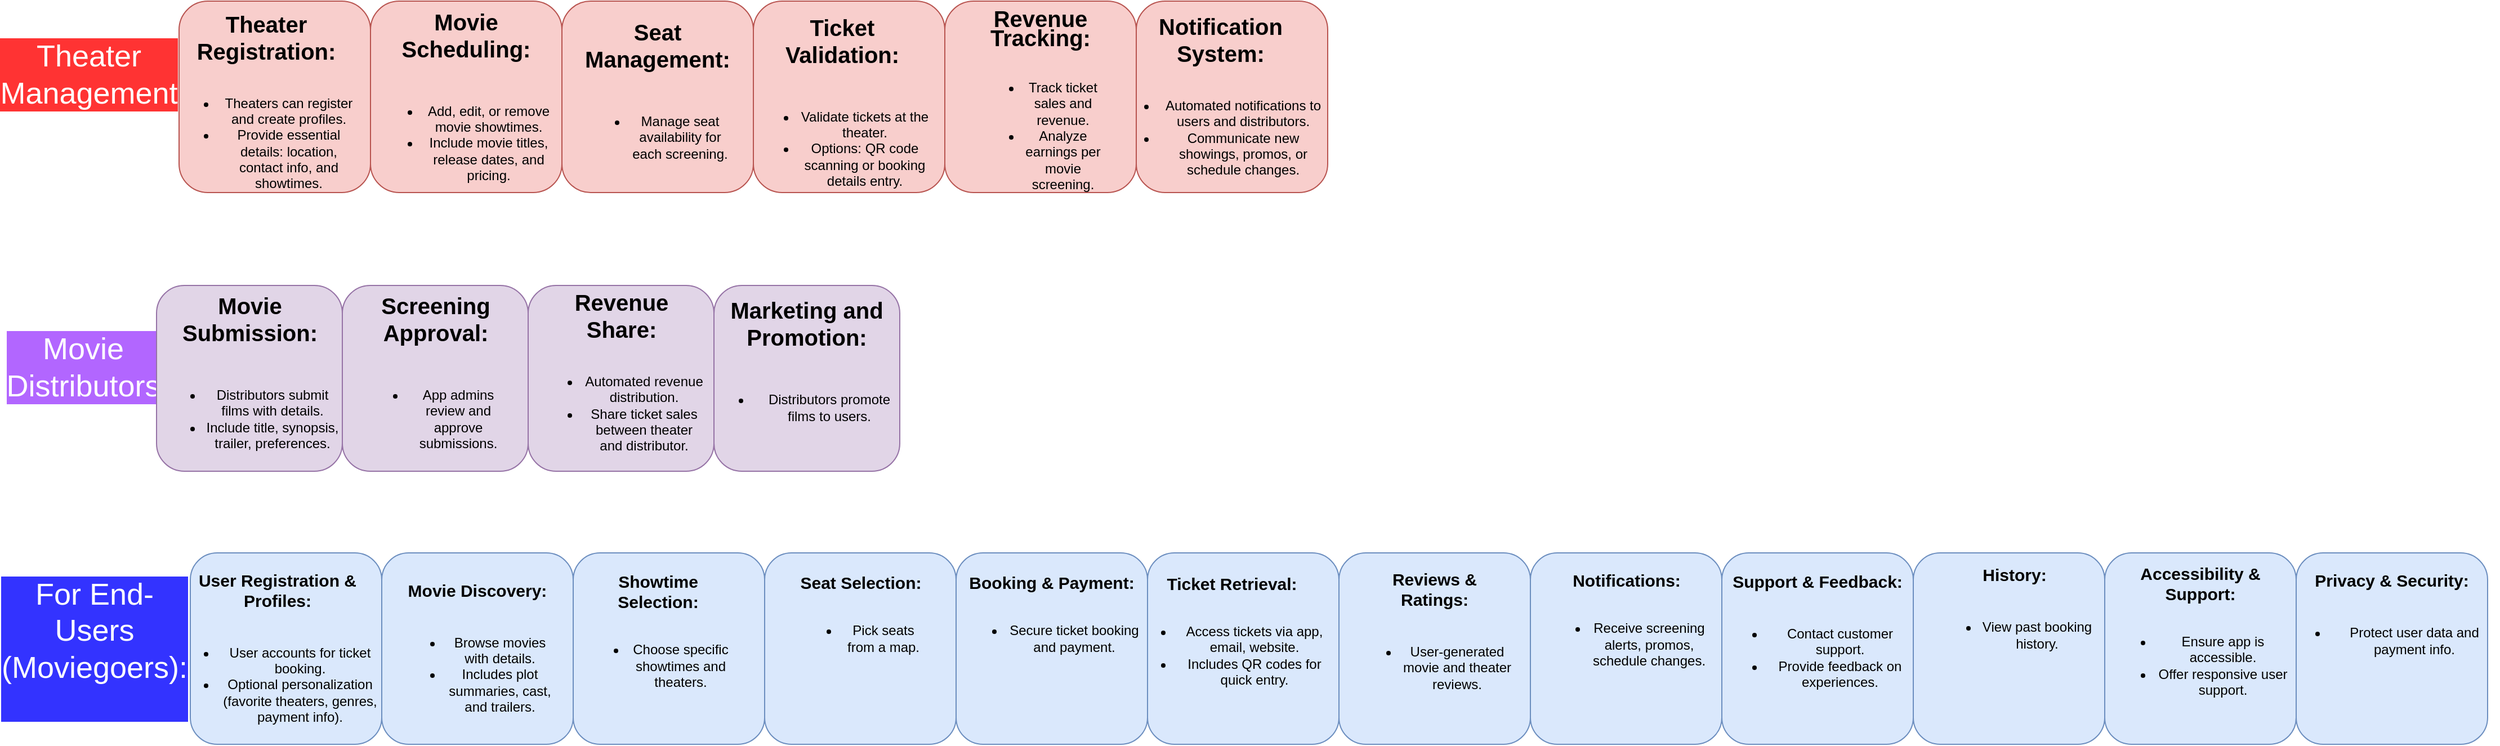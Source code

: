 <mxfile version="22.0.8" type="github">
  <diagram name="Page-1" id="eiiIvkyjF3ZbP1Ql9cUi">
    <mxGraphModel dx="1434" dy="1850" grid="1" gridSize="10" guides="1" tooltips="1" connect="1" arrows="1" fold="1" page="1" pageScale="1" pageWidth="850" pageHeight="1100" math="0" shadow="0">
      <root>
        <mxCell id="0" />
        <mxCell id="1" parent="0" />
        <mxCell id="7C7pXXn5ffuzZRnf7ZwT-7" value="&lt;font color=&quot;#ffffff&quot;&gt;Theater Management&lt;/font&gt;" style="text;strokeColor=none;align=center;fillColor=none;html=1;verticalAlign=middle;whiteSpace=wrap;rounded=0;fontSize=27;labelBackgroundColor=#FF3333;" vertex="1" parent="1">
          <mxGeometry x="40" y="20" width="80" height="30" as="geometry" />
        </mxCell>
        <mxCell id="7C7pXXn5ffuzZRnf7ZwT-12" value="" style="whiteSpace=wrap;html=1;aspect=fixed;fillColor=#F8CECC;strokeColor=#b85450;direction=north;rounded=1;" vertex="1" parent="1">
          <mxGeometry x="160" y="-30" width="170" height="170" as="geometry" />
        </mxCell>
        <mxCell id="7C7pXXn5ffuzZRnf7ZwT-21" value="&lt;div&gt;&lt;b&gt;&lt;font style=&quot;font-size: 20px;&quot;&gt;Theater Registration:&lt;/font&gt;&lt;/b&gt;&lt;/div&gt;&lt;div&gt;&lt;br&gt;&lt;/div&gt;&lt;div&gt;&lt;ul&gt;&lt;li&gt;Theaters can register and create profiles.&lt;/li&gt;&lt;li&gt;Provide essential details: location, contact info, and showtimes.&lt;/li&gt;&lt;/ul&gt;&lt;/div&gt;" style="text;strokeColor=none;align=center;fillColor=none;html=1;verticalAlign=middle;whiteSpace=wrap;rounded=0;" vertex="1" parent="1">
          <mxGeometry x="155" y="-5" width="165" height="140" as="geometry" />
        </mxCell>
        <mxCell id="7C7pXXn5ffuzZRnf7ZwT-22" value="" style="whiteSpace=wrap;html=1;aspect=fixed;fillColor=#F8CECC;strokeColor=#b85450;rounded=1;" vertex="1" parent="1">
          <mxGeometry x="330" y="-30" width="170" height="170" as="geometry" />
        </mxCell>
        <mxCell id="7C7pXXn5ffuzZRnf7ZwT-23" value="&lt;div style=&quot;font-size: 20px;&quot;&gt;&lt;b style=&quot;&quot;&gt;&lt;font style=&quot;font-size: 20px;&quot;&gt;Movie Scheduling:&lt;/font&gt;&lt;/b&gt;&lt;/div&gt;&lt;div style=&quot;font-size: 20px;&quot;&gt;&lt;br&gt;&lt;/div&gt;&lt;div&gt;&lt;ul&gt;&lt;li&gt;Add, edit, or remove movie showtimes.&lt;/li&gt;&lt;li&gt;Include movie titles, release dates, and pricing.&lt;/li&gt;&lt;/ul&gt;&lt;/div&gt;" style="text;strokeColor=none;align=center;fillColor=none;html=1;verticalAlign=middle;whiteSpace=wrap;rounded=0;fontSize=12;fontFamily=Helvetica;fontColor=default;" vertex="1" parent="1">
          <mxGeometry x="336.25" y="50" width="157.5" height="20" as="geometry" />
        </mxCell>
        <mxCell id="7C7pXXn5ffuzZRnf7ZwT-24" value="" style="whiteSpace=wrap;html=1;aspect=fixed;fillColor=#F8CECC;strokeColor=#b85450;rounded=1;" vertex="1" parent="1">
          <mxGeometry x="500" y="-30" width="170" height="170" as="geometry" />
        </mxCell>
        <mxCell id="7C7pXXn5ffuzZRnf7ZwT-25" value="&lt;div style=&quot;font-size: 20px;&quot;&gt;&lt;b style=&quot;&quot;&gt;&lt;font style=&quot;font-size: 20px;&quot;&gt;Seat Management:&lt;/font&gt;&lt;/b&gt;&lt;/div&gt;&lt;div style=&quot;font-size: 20px;&quot;&gt;&lt;br&gt;&lt;/div&gt;&lt;div&gt;&lt;ul&gt;&lt;li&gt;Manage seat availability for each screening.&lt;/li&gt;&lt;/ul&gt;&lt;/div&gt;" style="text;strokeColor=none;align=center;fillColor=none;html=1;verticalAlign=middle;whiteSpace=wrap;rounded=0;fontSize=12;fontFamily=Helvetica;fontColor=default;" vertex="1" parent="1">
          <mxGeometry x="525" y="40" width="120" height="30" as="geometry" />
        </mxCell>
        <mxCell id="7C7pXXn5ffuzZRnf7ZwT-26" value="" style="whiteSpace=wrap;html=1;aspect=fixed;fillColor=#F8CECC;strokeColor=#b85450;rounded=1;" vertex="1" parent="1">
          <mxGeometry x="670" y="-30" width="170" height="170" as="geometry" />
        </mxCell>
        <mxCell id="7C7pXXn5ffuzZRnf7ZwT-27" value="&lt;div style=&quot;font-size: 20px;&quot;&gt;&lt;b style=&quot;&quot;&gt;&lt;font style=&quot;font-size: 20px;&quot;&gt;Ticket Validation:&lt;/font&gt;&lt;/b&gt;&lt;/div&gt;&lt;div style=&quot;font-size: 20px;&quot;&gt;&lt;br&gt;&lt;/div&gt;&lt;div&gt;&lt;ul&gt;&lt;li&gt;Validate tickets at the theater.&lt;/li&gt;&lt;li&gt;Options: QR code scanning or booking details entry.&lt;/li&gt;&lt;/ul&gt;&lt;/div&gt;" style="text;strokeColor=none;align=center;fillColor=none;html=1;verticalAlign=middle;whiteSpace=wrap;rounded=0;fontSize=12;fontFamily=Helvetica;fontColor=default;" vertex="1" parent="1">
          <mxGeometry x="670" y="50" width="157.5" height="30" as="geometry" />
        </mxCell>
        <mxCell id="7C7pXXn5ffuzZRnf7ZwT-29" value="&lt;font color=&quot;#ffffff&quot;&gt;Movie Distributors&lt;/font&gt;" style="text;strokeColor=none;align=center;fillColor=none;html=1;verticalAlign=middle;whiteSpace=wrap;rounded=0;fontSize=27;labelBackgroundColor=#B266FF;" vertex="1" parent="1">
          <mxGeometry x="10" y="280" width="130" height="30" as="geometry" />
        </mxCell>
        <mxCell id="7C7pXXn5ffuzZRnf7ZwT-30" value="" style="whiteSpace=wrap;html=1;aspect=fixed;fillColor=#e1d5e7;strokeColor=#9673a6;direction=north;rounded=1;" vertex="1" parent="1">
          <mxGeometry x="140" y="222.5" width="165" height="165" as="geometry" />
        </mxCell>
        <mxCell id="7C7pXXn5ffuzZRnf7ZwT-31" value="&lt;div style=&quot;font-size: 20px;&quot;&gt;&lt;b style=&quot;&quot;&gt;&lt;font style=&quot;font-size: 20px;&quot;&gt;Movie Submission:&lt;/font&gt;&lt;/b&gt;&lt;/div&gt;&lt;div style=&quot;font-size: 20px;&quot;&gt;&lt;br&gt;&lt;/div&gt;&lt;div&gt;&lt;ul&gt;&lt;li&gt;Distributors submit films with details.&lt;/li&gt;&lt;li&gt;Include title, synopsis, trailer, preferences.&lt;/li&gt;&lt;/ul&gt;&lt;/div&gt;" style="text;strokeColor=none;align=center;fillColor=none;html=1;verticalAlign=middle;whiteSpace=wrap;rounded=0;fontSize=12;fontFamily=Helvetica;fontColor=default;" vertex="1" parent="1">
          <mxGeometry x="142.5" y="290" width="160" height="30" as="geometry" />
        </mxCell>
        <mxCell id="7C7pXXn5ffuzZRnf7ZwT-34" value="" style="whiteSpace=wrap;html=1;aspect=fixed;fillColor=#e1d5e7;strokeColor=#9673a6;direction=north;rounded=1;" vertex="1" parent="1">
          <mxGeometry x="305" y="222.5" width="165" height="165" as="geometry" />
        </mxCell>
        <mxCell id="7C7pXXn5ffuzZRnf7ZwT-35" value="&lt;div style=&quot;font-size: 20px;&quot;&gt;&lt;b style=&quot;&quot;&gt;&lt;font style=&quot;font-size: 20px;&quot;&gt;Screening Approval:&lt;/font&gt;&lt;/b&gt;&lt;/div&gt;&lt;div style=&quot;font-size: 20px;&quot;&gt;&lt;br&gt;&lt;/div&gt;&lt;div&gt;&lt;ul&gt;&lt;li&gt;App admins review and approve submissions.&lt;/li&gt;&lt;/ul&gt;&lt;/div&gt;" style="text;strokeColor=none;align=center;fillColor=none;html=1;verticalAlign=middle;whiteSpace=wrap;rounded=0;fontSize=12;fontFamily=Helvetica;fontColor=default;" vertex="1" parent="1">
          <mxGeometry x="322.5" y="290" width="130" height="30" as="geometry" />
        </mxCell>
        <mxCell id="7C7pXXn5ffuzZRnf7ZwT-37" value="" style="whiteSpace=wrap;html=1;aspect=fixed;fillColor=#e1d5e7;strokeColor=#9673a6;direction=north;rounded=1;" vertex="1" parent="1">
          <mxGeometry x="470" y="222.5" width="165" height="165" as="geometry" />
        </mxCell>
        <mxCell id="7C7pXXn5ffuzZRnf7ZwT-38" value="&lt;div&gt;&lt;b&gt;&lt;font style=&quot;font-size: 20px;&quot;&gt;Revenue Share:&lt;/font&gt;&lt;/b&gt;&lt;/div&gt;&lt;div&gt;&lt;br&gt;&lt;/div&gt;&lt;div&gt;&lt;ul&gt;&lt;li&gt;Automated revenue distribution.&lt;/li&gt;&lt;li&gt;Share ticket sales between theater and distributor.&lt;/li&gt;&lt;/ul&gt;&lt;/div&gt;" style="text;strokeColor=none;align=center;fillColor=none;html=1;verticalAlign=middle;whiteSpace=wrap;rounded=0;fontSize=12;fontFamily=Helvetica;fontColor=default;" vertex="1" parent="1">
          <mxGeometry x="477.5" y="290" width="150" height="30" as="geometry" />
        </mxCell>
        <mxCell id="7C7pXXn5ffuzZRnf7ZwT-39" value="" style="whiteSpace=wrap;html=1;aspect=fixed;fillColor=#e1d5e7;strokeColor=#9673a6;direction=north;rounded=1;" vertex="1" parent="1">
          <mxGeometry x="635" y="222.5" width="165" height="165" as="geometry" />
        </mxCell>
        <mxCell id="7C7pXXn5ffuzZRnf7ZwT-40" value="&lt;div style=&quot;font-size: 20px;&quot;&gt;&lt;b style=&quot;&quot;&gt;&lt;font style=&quot;font-size: 20px;&quot;&gt;Marketing and Promotion:&lt;/font&gt;&lt;/b&gt;&lt;/div&gt;&lt;div style=&quot;font-size: 20px;&quot;&gt;&lt;br&gt;&lt;/div&gt;&lt;div&gt;&lt;ul&gt;&lt;li&gt;Distributors promote films to users.&lt;/li&gt;&lt;/ul&gt;&lt;/div&gt;" style="text;strokeColor=none;align=center;fillColor=none;html=1;verticalAlign=middle;whiteSpace=wrap;rounded=0;fontSize=12;fontFamily=Helvetica;fontColor=default;" vertex="1" parent="1">
          <mxGeometry x="630" y="280" width="175" height="30" as="geometry" />
        </mxCell>
        <mxCell id="7C7pXXn5ffuzZRnf7ZwT-42" value="&lt;div&gt;&lt;font color=&quot;#ffffff&quot;&gt;For End-Users (Moviegoers):&lt;/font&gt;&lt;/div&gt;&lt;div&gt;&lt;br&gt;&lt;/div&gt;" style="text;strokeColor=none;align=center;fillColor=none;html=1;verticalAlign=middle;whiteSpace=wrap;rounded=0;fontSize=27;labelBackgroundColor=#3333FF;" vertex="1" parent="1">
          <mxGeometry x="20" y="530" width="130" height="30" as="geometry" />
        </mxCell>
        <mxCell id="7C7pXXn5ffuzZRnf7ZwT-43" value="" style="whiteSpace=wrap;html=1;aspect=fixed;fillColor=#dae8fc;strokeColor=#6c8ebf;direction=north;rounded=1;arcSize=14;" vertex="1" parent="1">
          <mxGeometry x="170" y="460" width="170" height="170" as="geometry" />
        </mxCell>
        <mxCell id="7C7pXXn5ffuzZRnf7ZwT-45" value="" style="whiteSpace=wrap;html=1;aspect=fixed;fillColor=#F8CECC;strokeColor=#b85450;rounded=1;" vertex="1" parent="1">
          <mxGeometry x="840" y="-30" width="170" height="170" as="geometry" />
        </mxCell>
        <mxCell id="7C7pXXn5ffuzZRnf7ZwT-46" value="&lt;div style=&quot;line-height: 120%;&quot;&gt;&lt;b&gt;&lt;font style=&quot;font-size: 20px;&quot;&gt;Revenue Tracking:&lt;/font&gt;&lt;/b&gt;&lt;/div&gt;&lt;div&gt;&lt;br&gt;&lt;/div&gt;&lt;div&gt;&lt;ul&gt;&lt;li&gt;Track ticket sales and revenue.&lt;/li&gt;&lt;li&gt;Analyze earnings per movie screening.&lt;/li&gt;&lt;/ul&gt;&lt;/div&gt;" style="text;strokeColor=none;align=center;fillColor=none;html=1;verticalAlign=middle;whiteSpace=wrap;rounded=0;fontSize=12;fontFamily=Helvetica;fontColor=default;" vertex="1" parent="1">
          <mxGeometry x="870" y="50" width="110" height="30" as="geometry" />
        </mxCell>
        <mxCell id="7C7pXXn5ffuzZRnf7ZwT-47" value="" style="whiteSpace=wrap;html=1;aspect=fixed;fillColor=#F8CECC;strokeColor=#b85450;rounded=1;" vertex="1" parent="1">
          <mxGeometry x="1010" y="-30" width="170" height="170" as="geometry" />
        </mxCell>
        <mxCell id="7C7pXXn5ffuzZRnf7ZwT-48" value="&lt;div&gt;&lt;b&gt;&lt;font style=&quot;font-size: 20px;&quot;&gt;Notification System:&lt;/font&gt;&lt;/b&gt;&lt;/div&gt;&lt;div&gt;&lt;br&gt;&lt;/div&gt;&lt;div&gt;&lt;ul&gt;&lt;li&gt;Automated notifications to users and distributors.&lt;/li&gt;&lt;li&gt;Communicate new showings, promos, or schedule changes.&lt;/li&gt;&lt;/ul&gt;&lt;/div&gt;" style="text;strokeColor=none;align=center;fillColor=none;html=1;verticalAlign=middle;whiteSpace=wrap;rounded=0;fontSize=12;fontFamily=Helvetica;fontColor=default;" vertex="1" parent="1">
          <mxGeometry x="990" y="45" width="190" height="30" as="geometry" />
        </mxCell>
        <mxCell id="7C7pXXn5ffuzZRnf7ZwT-49" value="&lt;div style=&quot;&quot;&gt;&lt;b style=&quot;&quot;&gt;&lt;font style=&quot;font-size: 15px;&quot;&gt;User Registration &amp;amp; Profiles:&lt;/font&gt;&lt;/b&gt;&lt;/div&gt;&lt;div style=&quot;font-size: 15px;&quot;&gt;&lt;br&gt;&lt;/div&gt;&lt;div&gt;&lt;ul&gt;&lt;li&gt;User accounts for ticket booking.&lt;/li&gt;&lt;li&gt;Optional personalization (favorite theaters, genres, payment info).&lt;/li&gt;&lt;/ul&gt;&lt;/div&gt;" style="text;strokeColor=none;align=center;fillColor=none;html=1;verticalAlign=middle;whiteSpace=wrap;rounded=0;fontSize=12;fontFamily=Helvetica;fontColor=default;" vertex="1" parent="1">
          <mxGeometry x="155" y="535" width="185" height="30" as="geometry" />
        </mxCell>
        <mxCell id="7C7pXXn5ffuzZRnf7ZwT-56" value="" style="whiteSpace=wrap;html=1;aspect=fixed;fillColor=#dae8fc;strokeColor=#6c8ebf;direction=north;rounded=1;arcSize=14;" vertex="1" parent="1">
          <mxGeometry x="340" y="460" width="170" height="170" as="geometry" />
        </mxCell>
        <mxCell id="7C7pXXn5ffuzZRnf7ZwT-57" value="&lt;div style=&quot;font-size: 15px;&quot;&gt;&lt;b style=&quot;&quot;&gt;&lt;font style=&quot;font-size: 15px;&quot;&gt;Movie Discovery:&lt;/font&gt;&lt;/b&gt;&lt;/div&gt;&lt;div style=&quot;font-size: 15px;&quot;&gt;&lt;br&gt;&lt;/div&gt;&lt;div&gt;&lt;ul&gt;&lt;li&gt;Browse movies with details.&lt;/li&gt;&lt;li&gt;Includes plot summaries, cast, and trailers.&lt;/li&gt;&lt;/ul&gt;&lt;/div&gt;" style="text;strokeColor=none;align=center;fillColor=none;html=1;verticalAlign=middle;whiteSpace=wrap;rounded=0;fontSize=12;fontFamily=Helvetica;fontColor=default;" vertex="1" parent="1">
          <mxGeometry x="356" y="535" width="137.5" height="30" as="geometry" />
        </mxCell>
        <mxCell id="7C7pXXn5ffuzZRnf7ZwT-58" value="" style="whiteSpace=wrap;html=1;aspect=fixed;fillColor=#dae8fc;strokeColor=#6c8ebf;direction=north;rounded=1;arcSize=14;" vertex="1" parent="1">
          <mxGeometry x="510" y="460" width="170" height="170" as="geometry" />
        </mxCell>
        <mxCell id="7C7pXXn5ffuzZRnf7ZwT-59" value="&lt;div&gt;&lt;b&gt;&lt;font style=&quot;font-size: 15px;&quot;&gt;Showtime Selection:&lt;/font&gt;&lt;/b&gt;&lt;/div&gt;&lt;div&gt;&lt;br&gt;&lt;/div&gt;&lt;div&gt;&lt;ul&gt;&lt;li&gt;Choose specific showtimes and theaters.&lt;/li&gt;&lt;/ul&gt;&lt;/div&gt;" style="text;strokeColor=none;align=center;fillColor=none;html=1;verticalAlign=middle;whiteSpace=wrap;rounded=0;fontSize=12;fontFamily=Helvetica;fontColor=default;" vertex="1" parent="1">
          <mxGeometry x="518.75" y="520" width="132.5" height="30" as="geometry" />
        </mxCell>
        <mxCell id="7C7pXXn5ffuzZRnf7ZwT-60" value="" style="whiteSpace=wrap;html=1;aspect=fixed;fillColor=#dae8fc;strokeColor=#6c8ebf;direction=north;rounded=1;arcSize=14;" vertex="1" parent="1">
          <mxGeometry x="680" y="460" width="170" height="170" as="geometry" />
        </mxCell>
        <mxCell id="7C7pXXn5ffuzZRnf7ZwT-61" value="&lt;div&gt;&lt;b&gt;&lt;font style=&quot;font-size: 15px;&quot;&gt;Seat Selection:&lt;/font&gt;&lt;/b&gt;&lt;/div&gt;&lt;div&gt;&lt;br&gt;&lt;/div&gt;&lt;div&gt;&lt;ul&gt;&lt;li&gt;Pick seats from a map.&lt;/li&gt;&lt;/ul&gt;&lt;/div&gt;" style="text;strokeColor=none;align=center;fillColor=none;html=1;verticalAlign=middle;whiteSpace=wrap;rounded=0;fontSize=12;fontFamily=Helvetica;fontColor=default;" vertex="1" parent="1">
          <mxGeometry x="707.5" y="505" width="115" height="30" as="geometry" />
        </mxCell>
        <mxCell id="7C7pXXn5ffuzZRnf7ZwT-64" value="" style="whiteSpace=wrap;html=1;aspect=fixed;fillColor=#dae8fc;strokeColor=#6c8ebf;direction=north;rounded=1;arcSize=14;" vertex="1" parent="1">
          <mxGeometry x="850" y="460" width="170" height="170" as="geometry" />
        </mxCell>
        <mxCell id="7C7pXXn5ffuzZRnf7ZwT-65" value="&lt;div&gt;&lt;b&gt;&lt;font style=&quot;font-size: 15px;&quot;&gt;Booking &amp;amp; Payment:&lt;/font&gt;&lt;/b&gt;&lt;/div&gt;&lt;div&gt;&lt;br&gt;&lt;/div&gt;&lt;div&gt;&lt;ul&gt;&lt;li&gt;Secure ticket booking and payment.&lt;/li&gt;&lt;/ul&gt;&lt;/div&gt;" style="text;strokeColor=none;align=center;fillColor=none;html=1;verticalAlign=middle;whiteSpace=wrap;rounded=0;fontSize=12;fontFamily=Helvetica;fontColor=default;" vertex="1" parent="1">
          <mxGeometry x="855" y="505" width="160" height="30" as="geometry" />
        </mxCell>
        <mxCell id="7C7pXXn5ffuzZRnf7ZwT-66" value="" style="whiteSpace=wrap;html=1;aspect=fixed;fillColor=#dae8fc;strokeColor=#6c8ebf;direction=north;rounded=1;arcSize=14;" vertex="1" parent="1">
          <mxGeometry x="1020" y="460" width="170" height="170" as="geometry" />
        </mxCell>
        <mxCell id="7C7pXXn5ffuzZRnf7ZwT-67" value="&lt;div&gt;&lt;b&gt;&lt;font style=&quot;font-size: 15px;&quot;&gt;Ticket Retrieval:&lt;/font&gt;&lt;/b&gt;&lt;/div&gt;&lt;div&gt;&lt;br&gt;&lt;/div&gt;&lt;div&gt;&lt;ul&gt;&lt;li&gt;Access tickets via app, email, website.&lt;/li&gt;&lt;li&gt;Includes QR codes for quick entry.&lt;/li&gt;&lt;/ul&gt;&lt;/div&gt;" style="text;strokeColor=none;align=center;fillColor=none;html=1;verticalAlign=middle;whiteSpace=wrap;rounded=0;fontSize=12;fontFamily=Helvetica;fontColor=default;" vertex="1" parent="1">
          <mxGeometry x="1005" y="520" width="180" height="30" as="geometry" />
        </mxCell>
        <mxCell id="7C7pXXn5ffuzZRnf7ZwT-69" value="" style="whiteSpace=wrap;html=1;aspect=fixed;fillColor=#dae8fc;strokeColor=#6c8ebf;direction=north;rounded=1;arcSize=14;" vertex="1" parent="1">
          <mxGeometry x="1190" y="460" width="170" height="170" as="geometry" />
        </mxCell>
        <mxCell id="7C7pXXn5ffuzZRnf7ZwT-70" value="&lt;div style=&quot;font-size: 15px;&quot;&gt;&lt;b style=&quot;&quot;&gt;&lt;font style=&quot;font-size: 15px;&quot;&gt;Reviews &amp;amp; Ratings:&lt;/font&gt;&lt;/b&gt;&lt;/div&gt;&lt;div style=&quot;font-size: 15px;&quot;&gt;&lt;br&gt;&lt;/div&gt;&lt;div&gt;&lt;ul&gt;&lt;li&gt;User-generated movie and theater reviews.&lt;/li&gt;&lt;/ul&gt;&lt;/div&gt;" style="text;strokeColor=none;align=center;fillColor=none;html=1;verticalAlign=middle;whiteSpace=wrap;rounded=0;fontSize=12;fontFamily=Helvetica;fontColor=default;" vertex="1" parent="1">
          <mxGeometry x="1205" y="520" width="140" height="30" as="geometry" />
        </mxCell>
        <mxCell id="7C7pXXn5ffuzZRnf7ZwT-71" value="" style="whiteSpace=wrap;html=1;aspect=fixed;fillColor=#dae8fc;strokeColor=#6c8ebf;direction=north;rounded=1;arcSize=14;" vertex="1" parent="1">
          <mxGeometry x="1360" y="460" width="170" height="170" as="geometry" />
        </mxCell>
        <mxCell id="7C7pXXn5ffuzZRnf7ZwT-72" value="&lt;div&gt;&lt;b&gt;&lt;font style=&quot;font-size: 15px;&quot;&gt;Notifications:&lt;/font&gt;&lt;/b&gt;&lt;/div&gt;&lt;div&gt;&lt;br&gt;&lt;/div&gt;&lt;div&gt;&lt;ul&gt;&lt;li&gt;Receive screening alerts, promos, schedule changes.&lt;/li&gt;&lt;/ul&gt;&lt;/div&gt;" style="text;strokeColor=none;align=center;fillColor=none;html=1;verticalAlign=middle;whiteSpace=wrap;rounded=0;fontSize=12;fontFamily=Helvetica;fontColor=default;" vertex="1" parent="1">
          <mxGeometry x="1372.5" y="490" width="145" height="70" as="geometry" />
        </mxCell>
        <mxCell id="7C7pXXn5ffuzZRnf7ZwT-73" value="" style="whiteSpace=wrap;html=1;aspect=fixed;fillColor=#dae8fc;strokeColor=#6c8ebf;direction=north;rounded=1;arcSize=14;" vertex="1" parent="1">
          <mxGeometry x="1530" y="460" width="170" height="170" as="geometry" />
        </mxCell>
        <mxCell id="7C7pXXn5ffuzZRnf7ZwT-74" value="&lt;div style=&quot;font-size: 15px;&quot;&gt;&lt;b style=&quot;&quot;&gt;&lt;font style=&quot;font-size: 15px;&quot;&gt;Support &amp;amp; Feedback:&lt;/font&gt;&lt;/b&gt;&lt;/div&gt;&lt;div style=&quot;font-size: 15px;&quot;&gt;&lt;br&gt;&lt;/div&gt;&lt;div&gt;&lt;ul&gt;&lt;li&gt;Contact customer support.&lt;/li&gt;&lt;li&gt;Provide feedback on experiences.&lt;/li&gt;&lt;/ul&gt;&lt;/div&gt;" style="text;strokeColor=none;align=center;fillColor=none;html=1;verticalAlign=middle;whiteSpace=wrap;rounded=0;fontSize=12;fontFamily=Helvetica;fontColor=default;" vertex="1" parent="1">
          <mxGeometry x="1530" y="520" width="170" height="30" as="geometry" />
        </mxCell>
        <mxCell id="7C7pXXn5ffuzZRnf7ZwT-75" value="" style="whiteSpace=wrap;html=1;aspect=fixed;fillColor=#dae8fc;strokeColor=#6c8ebf;direction=north;rounded=1;arcSize=14;" vertex="1" parent="1">
          <mxGeometry x="1700" y="460" width="170" height="170" as="geometry" />
        </mxCell>
        <mxCell id="7C7pXXn5ffuzZRnf7ZwT-76" value="&lt;div style=&quot;font-size: 15px;&quot;&gt;&lt;b style=&quot;&quot;&gt;&lt;font style=&quot;font-size: 15px;&quot;&gt;History:&lt;/font&gt;&lt;/b&gt;&lt;/div&gt;&lt;div style=&quot;font-size: 15px;&quot;&gt;&lt;br&gt;&lt;/div&gt;&lt;div&gt;&lt;ul&gt;&lt;li&gt;View past booking history.&lt;/li&gt;&lt;/ul&gt;&lt;/div&gt;" style="text;strokeColor=none;align=center;fillColor=none;html=1;verticalAlign=middle;whiteSpace=wrap;rounded=0;fontSize=12;fontFamily=Helvetica;fontColor=default;" vertex="1" parent="1">
          <mxGeometry x="1720" y="500" width="140" height="30" as="geometry" />
        </mxCell>
        <mxCell id="7C7pXXn5ffuzZRnf7ZwT-77" value="" style="whiteSpace=wrap;html=1;aspect=fixed;fillColor=#dae8fc;strokeColor=#6c8ebf;direction=north;rounded=1;arcSize=14;" vertex="1" parent="1">
          <mxGeometry x="1870" y="460" width="170" height="170" as="geometry" />
        </mxCell>
        <mxCell id="7C7pXXn5ffuzZRnf7ZwT-78" value="&lt;div&gt;&lt;b&gt;&lt;font style=&quot;font-size: 15px;&quot;&gt;Accessibility &amp;amp; Support:&lt;/font&gt;&lt;/b&gt;&lt;/div&gt;&lt;div&gt;&lt;br&gt;&lt;/div&gt;&lt;div&gt;&lt;ul&gt;&lt;li&gt;Ensure app is accessible.&lt;/li&gt;&lt;li&gt;Offer responsive user support.&lt;/li&gt;&lt;/ul&gt;&lt;/div&gt;" style="text;strokeColor=none;align=center;fillColor=none;html=1;verticalAlign=middle;whiteSpace=wrap;rounded=0;fontSize=12;fontFamily=Helvetica;fontColor=default;" vertex="1" parent="1">
          <mxGeometry x="1875" y="520" width="160" height="30" as="geometry" />
        </mxCell>
        <mxCell id="7C7pXXn5ffuzZRnf7ZwT-79" value="" style="whiteSpace=wrap;html=1;aspect=fixed;fillColor=#dae8fc;strokeColor=#6c8ebf;direction=north;rounded=1;arcSize=14;" vertex="1" parent="1">
          <mxGeometry x="2040" y="460" width="170" height="170" as="geometry" />
        </mxCell>
        <mxCell id="7C7pXXn5ffuzZRnf7ZwT-80" value="&lt;div style=&quot;font-size: 15px;&quot;&gt;&lt;b style=&quot;&quot;&gt;&lt;font style=&quot;font-size: 15px;&quot;&gt;Privacy &amp;amp; Security:&lt;/font&gt;&lt;/b&gt;&lt;/div&gt;&lt;div style=&quot;font-size: 15px;&quot;&gt;&lt;br&gt;&lt;/div&gt;&lt;div&gt;&lt;ul&gt;&lt;li&gt;Protect user data and payment info.&lt;/li&gt;&lt;/ul&gt;&lt;/div&gt;" style="text;strokeColor=none;align=center;fillColor=none;html=1;verticalAlign=middle;whiteSpace=wrap;rounded=0;fontSize=12;fontFamily=Helvetica;fontColor=default;" vertex="1" parent="1">
          <mxGeometry x="2030" y="505" width="190" height="30" as="geometry" />
        </mxCell>
      </root>
    </mxGraphModel>
  </diagram>
</mxfile>
